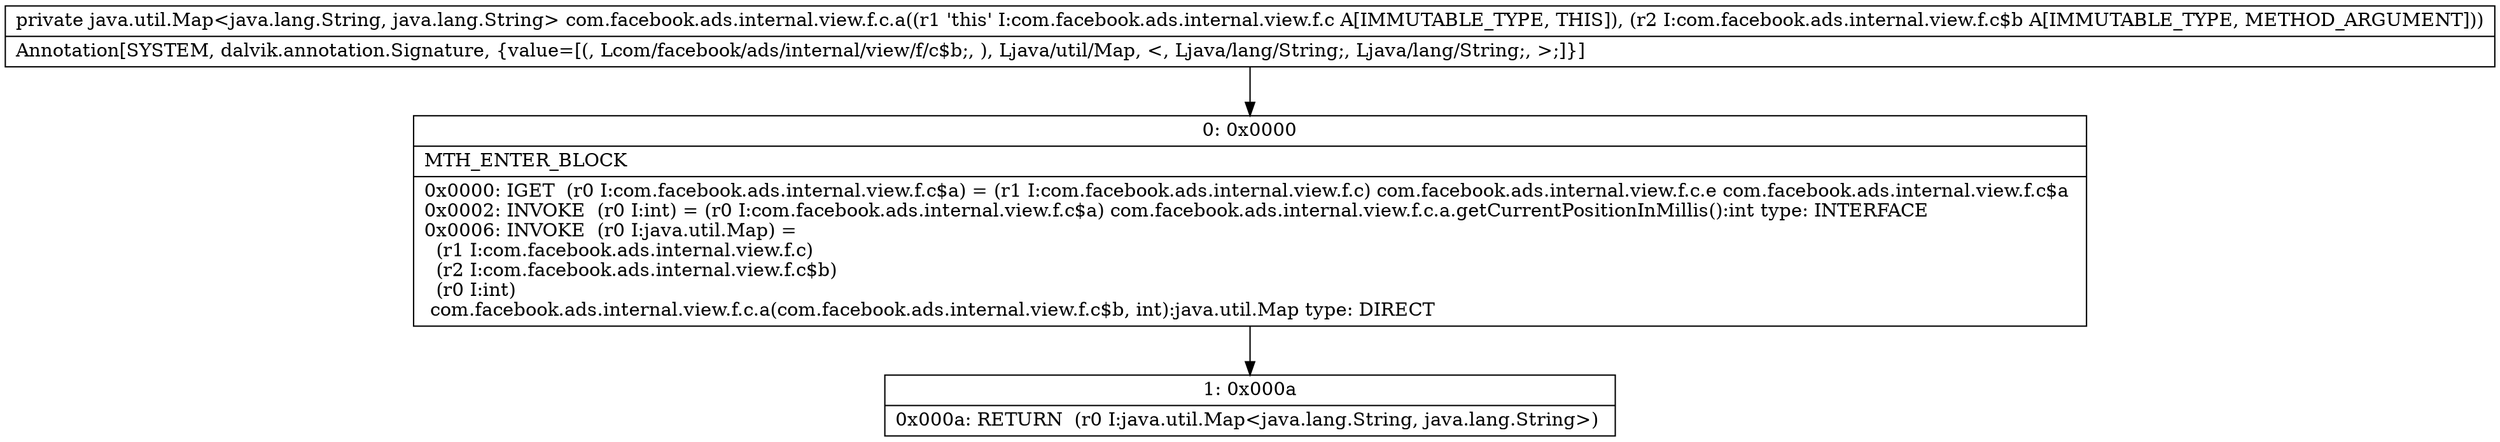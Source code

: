 digraph "CFG forcom.facebook.ads.internal.view.f.c.a(Lcom\/facebook\/ads\/internal\/view\/f\/c$b;)Ljava\/util\/Map;" {
Node_0 [shape=record,label="{0\:\ 0x0000|MTH_ENTER_BLOCK\l|0x0000: IGET  (r0 I:com.facebook.ads.internal.view.f.c$a) = (r1 I:com.facebook.ads.internal.view.f.c) com.facebook.ads.internal.view.f.c.e com.facebook.ads.internal.view.f.c$a \l0x0002: INVOKE  (r0 I:int) = (r0 I:com.facebook.ads.internal.view.f.c$a) com.facebook.ads.internal.view.f.c.a.getCurrentPositionInMillis():int type: INTERFACE \l0x0006: INVOKE  (r0 I:java.util.Map) = \l  (r1 I:com.facebook.ads.internal.view.f.c)\l  (r2 I:com.facebook.ads.internal.view.f.c$b)\l  (r0 I:int)\l com.facebook.ads.internal.view.f.c.a(com.facebook.ads.internal.view.f.c$b, int):java.util.Map type: DIRECT \l}"];
Node_1 [shape=record,label="{1\:\ 0x000a|0x000a: RETURN  (r0 I:java.util.Map\<java.lang.String, java.lang.String\>) \l}"];
MethodNode[shape=record,label="{private java.util.Map\<java.lang.String, java.lang.String\> com.facebook.ads.internal.view.f.c.a((r1 'this' I:com.facebook.ads.internal.view.f.c A[IMMUTABLE_TYPE, THIS]), (r2 I:com.facebook.ads.internal.view.f.c$b A[IMMUTABLE_TYPE, METHOD_ARGUMENT]))  | Annotation[SYSTEM, dalvik.annotation.Signature, \{value=[(, Lcom\/facebook\/ads\/internal\/view\/f\/c$b;, ), Ljava\/util\/Map, \<, Ljava\/lang\/String;, Ljava\/lang\/String;, \>;]\}]\l}"];
MethodNode -> Node_0;
Node_0 -> Node_1;
}

